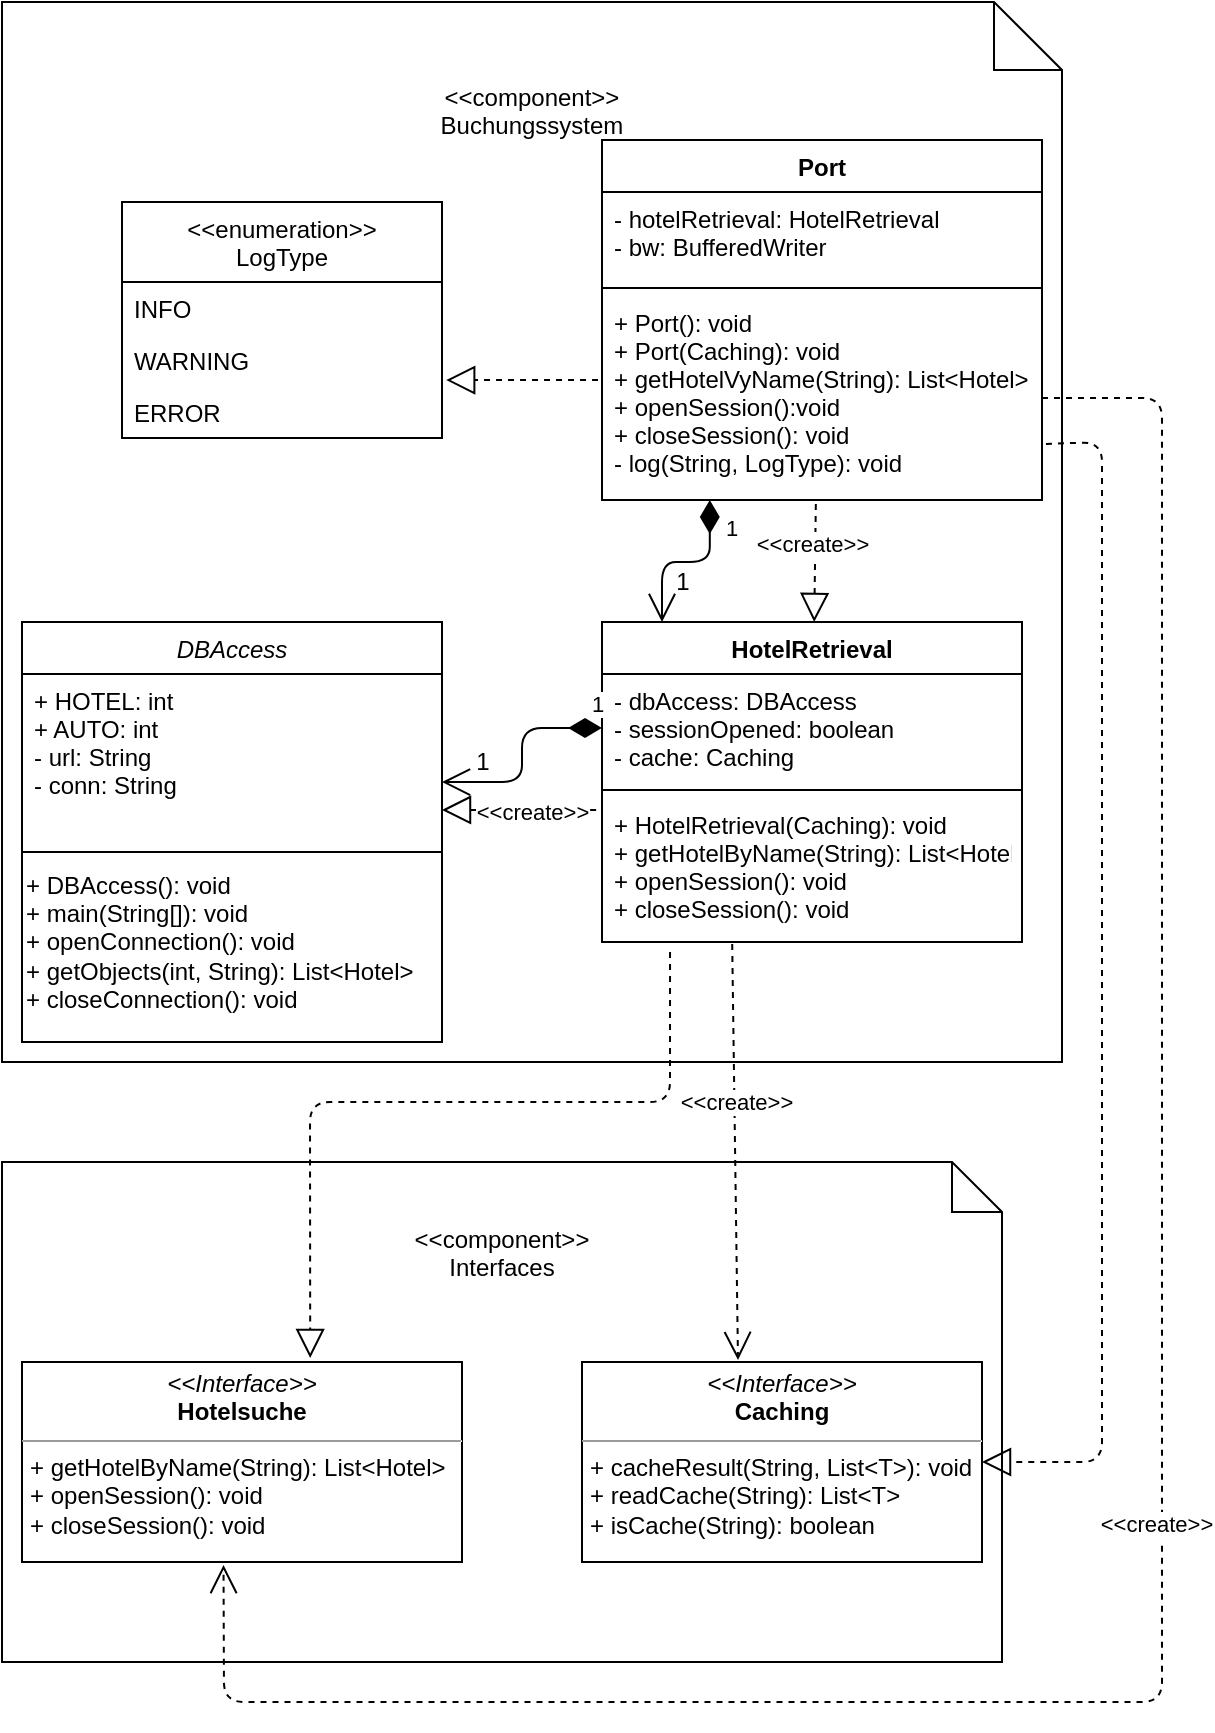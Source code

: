 <mxfile version="13.9.9" type="device"><diagram id="C5RBs43oDa-KdzZeNtuy" name="Page-1"><mxGraphModel dx="918" dy="922" grid="1" gridSize="10" guides="1" tooltips="1" connect="1" arrows="1" fold="1" page="1" pageScale="1" pageWidth="827" pageHeight="1169" math="0" shadow="0"><root><mxCell id="WIyWlLk6GJQsqaUBKTNV-0"/><mxCell id="WIyWlLk6GJQsqaUBKTNV-1" parent="WIyWlLk6GJQsqaUBKTNV-0"/><mxCell id="e1voyUekKbNhenBRwxgP-36" value="&amp;lt;&amp;lt;component&amp;gt;&amp;gt;&lt;br&gt;Buchungssystem" style="shape=note2;boundedLbl=1;whiteSpace=wrap;html=1;size=34;verticalAlign=top;align=center;" vertex="1" parent="WIyWlLk6GJQsqaUBKTNV-1"><mxGeometry x="70" y="60" width="530" height="530" as="geometry"/></mxCell><mxCell id="zkfFHV4jXpPFQw0GAbJ--0" value="DBAccess" style="swimlane;fontStyle=2;align=center;verticalAlign=top;childLayout=stackLayout;horizontal=1;startSize=26;horizontalStack=0;resizeParent=1;resizeLast=0;collapsible=1;marginBottom=0;rounded=0;shadow=0;strokeWidth=1;" parent="WIyWlLk6GJQsqaUBKTNV-1" vertex="1"><mxGeometry x="80" y="370" width="210" height="210" as="geometry"><mxRectangle x="130" y="60" width="160" height="26" as="alternateBounds"/></mxGeometry></mxCell><mxCell id="zkfFHV4jXpPFQw0GAbJ--1" value="+ HOTEL: int&#10;+ AUTO: int&#10;- url: String&#10;- conn: String&#10;" style="text;align=left;verticalAlign=top;spacingLeft=4;spacingRight=4;overflow=hidden;rotatable=0;points=[[0,0.5],[1,0.5]];portConstraint=eastwest;" parent="zkfFHV4jXpPFQw0GAbJ--0" vertex="1"><mxGeometry y="26" width="210" height="64" as="geometry"/></mxCell><mxCell id="zkfFHV4jXpPFQw0GAbJ--4" value="" style="line;html=1;strokeWidth=1;align=left;verticalAlign=middle;spacingTop=-1;spacingLeft=3;spacingRight=3;rotatable=0;labelPosition=right;points=[];portConstraint=eastwest;" parent="zkfFHV4jXpPFQw0GAbJ--0" vertex="1"><mxGeometry y="90" width="210" height="50" as="geometry"/></mxCell><mxCell id="e1voyUekKbNhenBRwxgP-2" value="+ DBAccess(): void&lt;br&gt;+ main(String[]): void&lt;br&gt;+ openConnection(): void&lt;br&gt;+ getObjects(int, String): List&amp;lt;Hotel&amp;gt;&lt;br&gt;+ closeConnection(): void" style="text;html=1;strokeColor=none;fillColor=none;align=left;verticalAlign=middle;whiteSpace=wrap;rounded=0;" vertex="1" parent="zkfFHV4jXpPFQw0GAbJ--0"><mxGeometry y="140" width="210" height="40" as="geometry"/></mxCell><mxCell id="e1voyUekKbNhenBRwxgP-4" value="Port" style="swimlane;fontStyle=1;align=center;verticalAlign=top;childLayout=stackLayout;horizontal=1;startSize=26;horizontalStack=0;resizeParent=1;resizeParentMax=0;resizeLast=0;collapsible=1;marginBottom=0;" vertex="1" parent="WIyWlLk6GJQsqaUBKTNV-1"><mxGeometry x="370" y="129" width="220" height="180" as="geometry"/></mxCell><mxCell id="e1voyUekKbNhenBRwxgP-5" value="- hotelRetrieval: HotelRetrieval&#10;- bw: BufferedWriter" style="text;strokeColor=none;fillColor=none;align=left;verticalAlign=top;spacingLeft=4;spacingRight=4;overflow=hidden;rotatable=0;points=[[0,0.5],[1,0.5]];portConstraint=eastwest;" vertex="1" parent="e1voyUekKbNhenBRwxgP-4"><mxGeometry y="26" width="220" height="44" as="geometry"/></mxCell><mxCell id="e1voyUekKbNhenBRwxgP-6" value="" style="line;strokeWidth=1;fillColor=none;align=left;verticalAlign=middle;spacingTop=-1;spacingLeft=3;spacingRight=3;rotatable=0;labelPosition=right;points=[];portConstraint=eastwest;" vertex="1" parent="e1voyUekKbNhenBRwxgP-4"><mxGeometry y="70" width="220" height="8" as="geometry"/></mxCell><mxCell id="e1voyUekKbNhenBRwxgP-7" value="+ Port(): void&#10;+ Port(Caching): void&#10;+ getHotelVyName(String): List&lt;Hotel&gt;&#10;+ openSession():void&#10;+ closeSession(): void&#10;- log(String, LogType): void" style="text;strokeColor=none;fillColor=none;align=left;verticalAlign=top;spacingLeft=4;spacingRight=4;overflow=hidden;rotatable=0;points=[[0,0.5],[1,0.5]];portConstraint=eastwest;" vertex="1" parent="e1voyUekKbNhenBRwxgP-4"><mxGeometry y="78" width="220" height="102" as="geometry"/></mxCell><mxCell id="e1voyUekKbNhenBRwxgP-8" value="HotelRetrieval" style="swimlane;fontStyle=1;align=center;verticalAlign=top;childLayout=stackLayout;horizontal=1;startSize=26;horizontalStack=0;resizeParent=1;resizeParentMax=0;resizeLast=0;collapsible=1;marginBottom=0;" vertex="1" parent="WIyWlLk6GJQsqaUBKTNV-1"><mxGeometry x="370" y="370" width="210" height="160" as="geometry"/></mxCell><mxCell id="e1voyUekKbNhenBRwxgP-9" value="- dbAccess: DBAccess&#10;- sessionOpened: boolean&#10;- cache: Caching" style="text;strokeColor=none;fillColor=none;align=left;verticalAlign=top;spacingLeft=4;spacingRight=4;overflow=hidden;rotatable=0;points=[[0,0.5],[1,0.5]];portConstraint=eastwest;" vertex="1" parent="e1voyUekKbNhenBRwxgP-8"><mxGeometry y="26" width="210" height="54" as="geometry"/></mxCell><mxCell id="e1voyUekKbNhenBRwxgP-10" value="" style="line;strokeWidth=1;fillColor=none;align=left;verticalAlign=middle;spacingTop=-1;spacingLeft=3;spacingRight=3;rotatable=0;labelPosition=right;points=[];portConstraint=eastwest;" vertex="1" parent="e1voyUekKbNhenBRwxgP-8"><mxGeometry y="80" width="210" height="8" as="geometry"/></mxCell><mxCell id="e1voyUekKbNhenBRwxgP-11" value="+ HotelRetrieval(Caching): void&#10;+ getHotelByName(String): List&lt;Hotel&gt;&#10;+ openSession(): void&#10;+ closeSession(): void" style="text;strokeColor=none;fillColor=none;align=left;verticalAlign=top;spacingLeft=4;spacingRight=4;overflow=hidden;rotatable=0;points=[[0,0.5],[1,0.5]];portConstraint=eastwest;" vertex="1" parent="e1voyUekKbNhenBRwxgP-8"><mxGeometry y="88" width="210" height="72" as="geometry"/></mxCell><mxCell id="e1voyUekKbNhenBRwxgP-16" value="&lt;&lt;enumeration&gt;&gt;&#10;LogType" style="swimlane;fontStyle=0;childLayout=stackLayout;horizontal=1;startSize=40;fillColor=none;horizontalStack=0;resizeParent=1;resizeParentMax=0;resizeLast=0;collapsible=1;marginBottom=0;align=center;" vertex="1" parent="WIyWlLk6GJQsqaUBKTNV-1"><mxGeometry x="130" y="160" width="160" height="118" as="geometry"/></mxCell><mxCell id="e1voyUekKbNhenBRwxgP-17" value="INFO" style="text;strokeColor=none;fillColor=none;align=left;verticalAlign=top;spacingLeft=4;spacingRight=4;overflow=hidden;rotatable=0;points=[[0,0.5],[1,0.5]];portConstraint=eastwest;" vertex="1" parent="e1voyUekKbNhenBRwxgP-16"><mxGeometry y="40" width="160" height="26" as="geometry"/></mxCell><mxCell id="e1voyUekKbNhenBRwxgP-18" value="WARNING" style="text;strokeColor=none;fillColor=none;align=left;verticalAlign=top;spacingLeft=4;spacingRight=4;overflow=hidden;rotatable=0;points=[[0,0.5],[1,0.5]];portConstraint=eastwest;" vertex="1" parent="e1voyUekKbNhenBRwxgP-16"><mxGeometry y="66" width="160" height="26" as="geometry"/></mxCell><mxCell id="e1voyUekKbNhenBRwxgP-19" value="ERROR" style="text;strokeColor=none;fillColor=none;align=left;verticalAlign=top;spacingLeft=4;spacingRight=4;overflow=hidden;rotatable=0;points=[[0,0.5],[1,0.5]];portConstraint=eastwest;" vertex="1" parent="e1voyUekKbNhenBRwxgP-16"><mxGeometry y="92" width="160" height="26" as="geometry"/></mxCell><mxCell id="e1voyUekKbNhenBRwxgP-24" value="" style="endArrow=block;dashed=1;endFill=0;endSize=12;html=1;exitX=0.486;exitY=1.02;exitDx=0;exitDy=0;exitPerimeter=0;" edge="1" parent="WIyWlLk6GJQsqaUBKTNV-1" source="e1voyUekKbNhenBRwxgP-7" target="e1voyUekKbNhenBRwxgP-8"><mxGeometry width="160" relative="1" as="geometry"><mxPoint x="140" y="320" as="sourcePoint"/><mxPoint x="300" y="320" as="targetPoint"/></mxGeometry></mxCell><mxCell id="e1voyUekKbNhenBRwxgP-25" value="&amp;lt;&amp;lt;create&amp;gt;&amp;gt;" style="edgeLabel;html=1;align=center;verticalAlign=middle;resizable=0;points=[];" vertex="1" connectable="0" parent="e1voyUekKbNhenBRwxgP-24"><mxGeometry x="0.249" y="2" relative="1" as="geometry"><mxPoint x="-3.29" y="-17.06" as="offset"/></mxGeometry></mxCell><mxCell id="e1voyUekKbNhenBRwxgP-26" value="1" style="endArrow=open;html=1;endSize=12;startArrow=diamondThin;startSize=14;startFill=1;edgeStyle=orthogonalEdgeStyle;align=left;verticalAlign=bottom;exitX=0.245;exitY=1;exitDx=0;exitDy=0;exitPerimeter=0;" edge="1" parent="WIyWlLk6GJQsqaUBKTNV-1" source="e1voyUekKbNhenBRwxgP-7"><mxGeometry x="-0.473" y="6" relative="1" as="geometry"><mxPoint x="140" y="320" as="sourcePoint"/><mxPoint x="400" y="370" as="targetPoint"/><Array as="points"><mxPoint x="424" y="340"/><mxPoint x="400" y="340"/></Array><mxPoint as="offset"/></mxGeometry></mxCell><mxCell id="e1voyUekKbNhenBRwxgP-27" value="1" style="text;html=1;align=center;verticalAlign=middle;resizable=0;points=[];autosize=1;" vertex="1" parent="WIyWlLk6GJQsqaUBKTNV-1"><mxGeometry x="400" y="340" width="20" height="20" as="geometry"/></mxCell><mxCell id="e1voyUekKbNhenBRwxgP-28" value="" style="endArrow=block;dashed=1;endFill=0;endSize=12;html=1;exitX=-0.014;exitY=0.083;exitDx=0;exitDy=0;exitPerimeter=0;" edge="1" parent="WIyWlLk6GJQsqaUBKTNV-1" source="e1voyUekKbNhenBRwxgP-11"><mxGeometry width="160" relative="1" as="geometry"><mxPoint x="140" y="320" as="sourcePoint"/><mxPoint x="290" y="464" as="targetPoint"/></mxGeometry></mxCell><mxCell id="e1voyUekKbNhenBRwxgP-31" value="&amp;lt;&amp;lt;create&amp;gt;&amp;gt;" style="edgeLabel;html=1;align=center;verticalAlign=middle;resizable=0;points=[];" vertex="1" connectable="0" parent="e1voyUekKbNhenBRwxgP-28"><mxGeometry x="-0.162" y="1" relative="1" as="geometry"><mxPoint as="offset"/></mxGeometry></mxCell><mxCell id="e1voyUekKbNhenBRwxgP-32" value="1" style="endArrow=open;html=1;endSize=12;startArrow=diamondThin;startSize=14;startFill=1;edgeStyle=orthogonalEdgeStyle;align=left;verticalAlign=bottom;exitX=0;exitY=0.5;exitDx=0;exitDy=0;entryX=1;entryY=0.844;entryDx=0;entryDy=0;entryPerimeter=0;" edge="1" parent="WIyWlLk6GJQsqaUBKTNV-1" source="e1voyUekKbNhenBRwxgP-9" target="zkfFHV4jXpPFQw0GAbJ--1"><mxGeometry x="-0.864" y="-3" relative="1" as="geometry"><mxPoint x="140" y="320" as="sourcePoint"/><mxPoint x="300" y="320" as="targetPoint"/><mxPoint as="offset"/></mxGeometry></mxCell><mxCell id="e1voyUekKbNhenBRwxgP-33" value="1" style="text;html=1;align=center;verticalAlign=middle;resizable=0;points=[];autosize=1;" vertex="1" parent="WIyWlLk6GJQsqaUBKTNV-1"><mxGeometry x="300" y="430" width="20" height="20" as="geometry"/></mxCell><mxCell id="e1voyUekKbNhenBRwxgP-35" value="" style="endArrow=block;dashed=1;endFill=0;endSize=12;html=1;exitX=-0.009;exitY=0.412;exitDx=0;exitDy=0;exitPerimeter=0;entryX=1.013;entryY=-0.115;entryDx=0;entryDy=0;entryPerimeter=0;" edge="1" parent="WIyWlLk6GJQsqaUBKTNV-1" source="e1voyUekKbNhenBRwxgP-7" target="e1voyUekKbNhenBRwxgP-19"><mxGeometry width="160" relative="1" as="geometry"><mxPoint x="140" y="320" as="sourcePoint"/><mxPoint x="300" y="320" as="targetPoint"/></mxGeometry></mxCell><mxCell id="e1voyUekKbNhenBRwxgP-37" value="&amp;lt;&amp;lt;component&amp;gt;&amp;gt;&lt;br&gt;Interfaces" style="shape=note2;boundedLbl=1;whiteSpace=wrap;html=1;size=25;verticalAlign=top;align=center;" vertex="1" parent="WIyWlLk6GJQsqaUBKTNV-1"><mxGeometry x="70" y="640" width="500" height="250" as="geometry"/></mxCell><mxCell id="e1voyUekKbNhenBRwxgP-38" value="&lt;p style=&quot;margin: 0px ; margin-top: 4px ; text-align: center&quot;&gt;&lt;i&gt;&amp;lt;&amp;lt;Interface&amp;gt;&amp;gt;&lt;/i&gt;&lt;br&gt;&lt;b&gt;Hotelsuche&lt;/b&gt;&lt;/p&gt;&lt;hr size=&quot;1&quot;&gt;&lt;p style=&quot;margin: 0px ; margin-left: 4px&quot;&gt;&lt;span&gt;+ getHotelByName(String): List&amp;lt;Hotel&amp;gt;&lt;/span&gt;&lt;/p&gt;&lt;p style=&quot;margin: 0px ; margin-left: 4px&quot;&gt;&lt;span&gt;+ openSession(): void&lt;/span&gt;&lt;/p&gt;&lt;p style=&quot;margin: 0px ; margin-left: 4px&quot;&gt;&lt;span&gt;+ closeSession(): void&lt;/span&gt;&lt;/p&gt;" style="verticalAlign=top;align=left;overflow=fill;fontSize=12;fontFamily=Helvetica;html=1;" vertex="1" parent="WIyWlLk6GJQsqaUBKTNV-1"><mxGeometry x="80" y="740" width="220" height="100" as="geometry"/></mxCell><mxCell id="e1voyUekKbNhenBRwxgP-39" value="&lt;p style=&quot;margin: 0px ; margin-top: 4px ; text-align: center&quot;&gt;&lt;i&gt;&amp;lt;&amp;lt;Interface&amp;gt;&amp;gt;&lt;/i&gt;&lt;br&gt;&lt;b&gt;Caching&lt;/b&gt;&lt;/p&gt;&lt;hr size=&quot;1&quot;&gt;&lt;p style=&quot;margin: 0px ; margin-left: 4px&quot;&gt;+ cacheResult(String, List&amp;lt;T&amp;gt;): void&lt;/p&gt;&lt;p style=&quot;margin: 0px ; margin-left: 4px&quot;&gt;+ readCache(String): List&amp;lt;T&amp;gt;&lt;/p&gt;&lt;p style=&quot;margin: 0px ; margin-left: 4px&quot;&gt;+ isCache(String): boolean&lt;/p&gt;" style="verticalAlign=top;align=left;overflow=fill;fontSize=12;fontFamily=Helvetica;html=1;" vertex="1" parent="WIyWlLk6GJQsqaUBKTNV-1"><mxGeometry x="360" y="740" width="200" height="100" as="geometry"/></mxCell><mxCell id="e1voyUekKbNhenBRwxgP-40" value="" style="endArrow=block;dashed=1;endFill=0;endSize=12;html=1;exitX=0.162;exitY=1.069;exitDx=0;exitDy=0;exitPerimeter=0;entryX=0.655;entryY=-0.02;entryDx=0;entryDy=0;entryPerimeter=0;" edge="1" parent="WIyWlLk6GJQsqaUBKTNV-1" source="e1voyUekKbNhenBRwxgP-11" target="e1voyUekKbNhenBRwxgP-38"><mxGeometry width="160" relative="1" as="geometry"><mxPoint x="220" y="400" as="sourcePoint"/><mxPoint x="380" y="400" as="targetPoint"/><Array as="points"><mxPoint x="404" y="610"/><mxPoint x="224" y="610"/></Array></mxGeometry></mxCell><mxCell id="e1voyUekKbNhenBRwxgP-41" value="Use" style="endArrow=open;endSize=12;dashed=1;html=1;exitX=0.31;exitY=1.014;exitDx=0;exitDy=0;exitPerimeter=0;entryX=0.39;entryY=-0.01;entryDx=0;entryDy=0;entryPerimeter=0;" edge="1" parent="WIyWlLk6GJQsqaUBKTNV-1" source="e1voyUekKbNhenBRwxgP-11" target="e1voyUekKbNhenBRwxgP-39"><mxGeometry x="-0.24" y="2" width="160" relative="1" as="geometry"><mxPoint x="220" y="500" as="sourcePoint"/><mxPoint x="380" y="500" as="targetPoint"/><mxPoint as="offset"/></mxGeometry></mxCell><mxCell id="e1voyUekKbNhenBRwxgP-44" value="&amp;lt;&amp;lt;create&amp;gt;&amp;gt;" style="edgeLabel;html=1;align=center;verticalAlign=middle;resizable=0;points=[];" vertex="1" connectable="0" parent="e1voyUekKbNhenBRwxgP-41"><mxGeometry x="0.425" relative="1" as="geometry"><mxPoint y="-69.23" as="offset"/></mxGeometry></mxCell><mxCell id="e1voyUekKbNhenBRwxgP-42" value="" style="endArrow=block;dashed=1;endFill=0;endSize=12;html=1;exitX=1.009;exitY=0.725;exitDx=0;exitDy=0;exitPerimeter=0;entryX=1;entryY=0.5;entryDx=0;entryDy=0;" edge="1" parent="WIyWlLk6GJQsqaUBKTNV-1" source="e1voyUekKbNhenBRwxgP-7" target="e1voyUekKbNhenBRwxgP-39"><mxGeometry width="160" relative="1" as="geometry"><mxPoint x="220" y="500" as="sourcePoint"/><mxPoint x="380" y="500" as="targetPoint"/><Array as="points"><mxPoint x="620" y="280"/><mxPoint x="620" y="790"/></Array></mxGeometry></mxCell><mxCell id="e1voyUekKbNhenBRwxgP-45" value="Use" style="endArrow=open;endSize=12;dashed=1;html=1;exitX=1;exitY=0.5;exitDx=0;exitDy=0;entryX=0.458;entryY=1.015;entryDx=0;entryDy=0;entryPerimeter=0;" edge="1" parent="WIyWlLk6GJQsqaUBKTNV-1" source="e1voyUekKbNhenBRwxgP-7" target="e1voyUekKbNhenBRwxgP-38"><mxGeometry width="160" relative="1" as="geometry"><mxPoint x="330" y="430" as="sourcePoint"/><mxPoint x="510" y="1050" as="targetPoint"/><Array as="points"><mxPoint x="650" y="258"/><mxPoint x="650" y="910"/><mxPoint x="181" y="910"/></Array></mxGeometry></mxCell><mxCell id="e1voyUekKbNhenBRwxgP-46" value="&amp;lt;&amp;lt;create&amp;gt;&amp;gt;" style="edgeLabel;html=1;align=center;verticalAlign=middle;resizable=0;points=[];" vertex="1" connectable="0" parent="e1voyUekKbNhenBRwxgP-45"><mxGeometry x="-0.064" y="-3" relative="1" as="geometry"><mxPoint y="37.29" as="offset"/></mxGeometry></mxCell></root></mxGraphModel></diagram></mxfile>